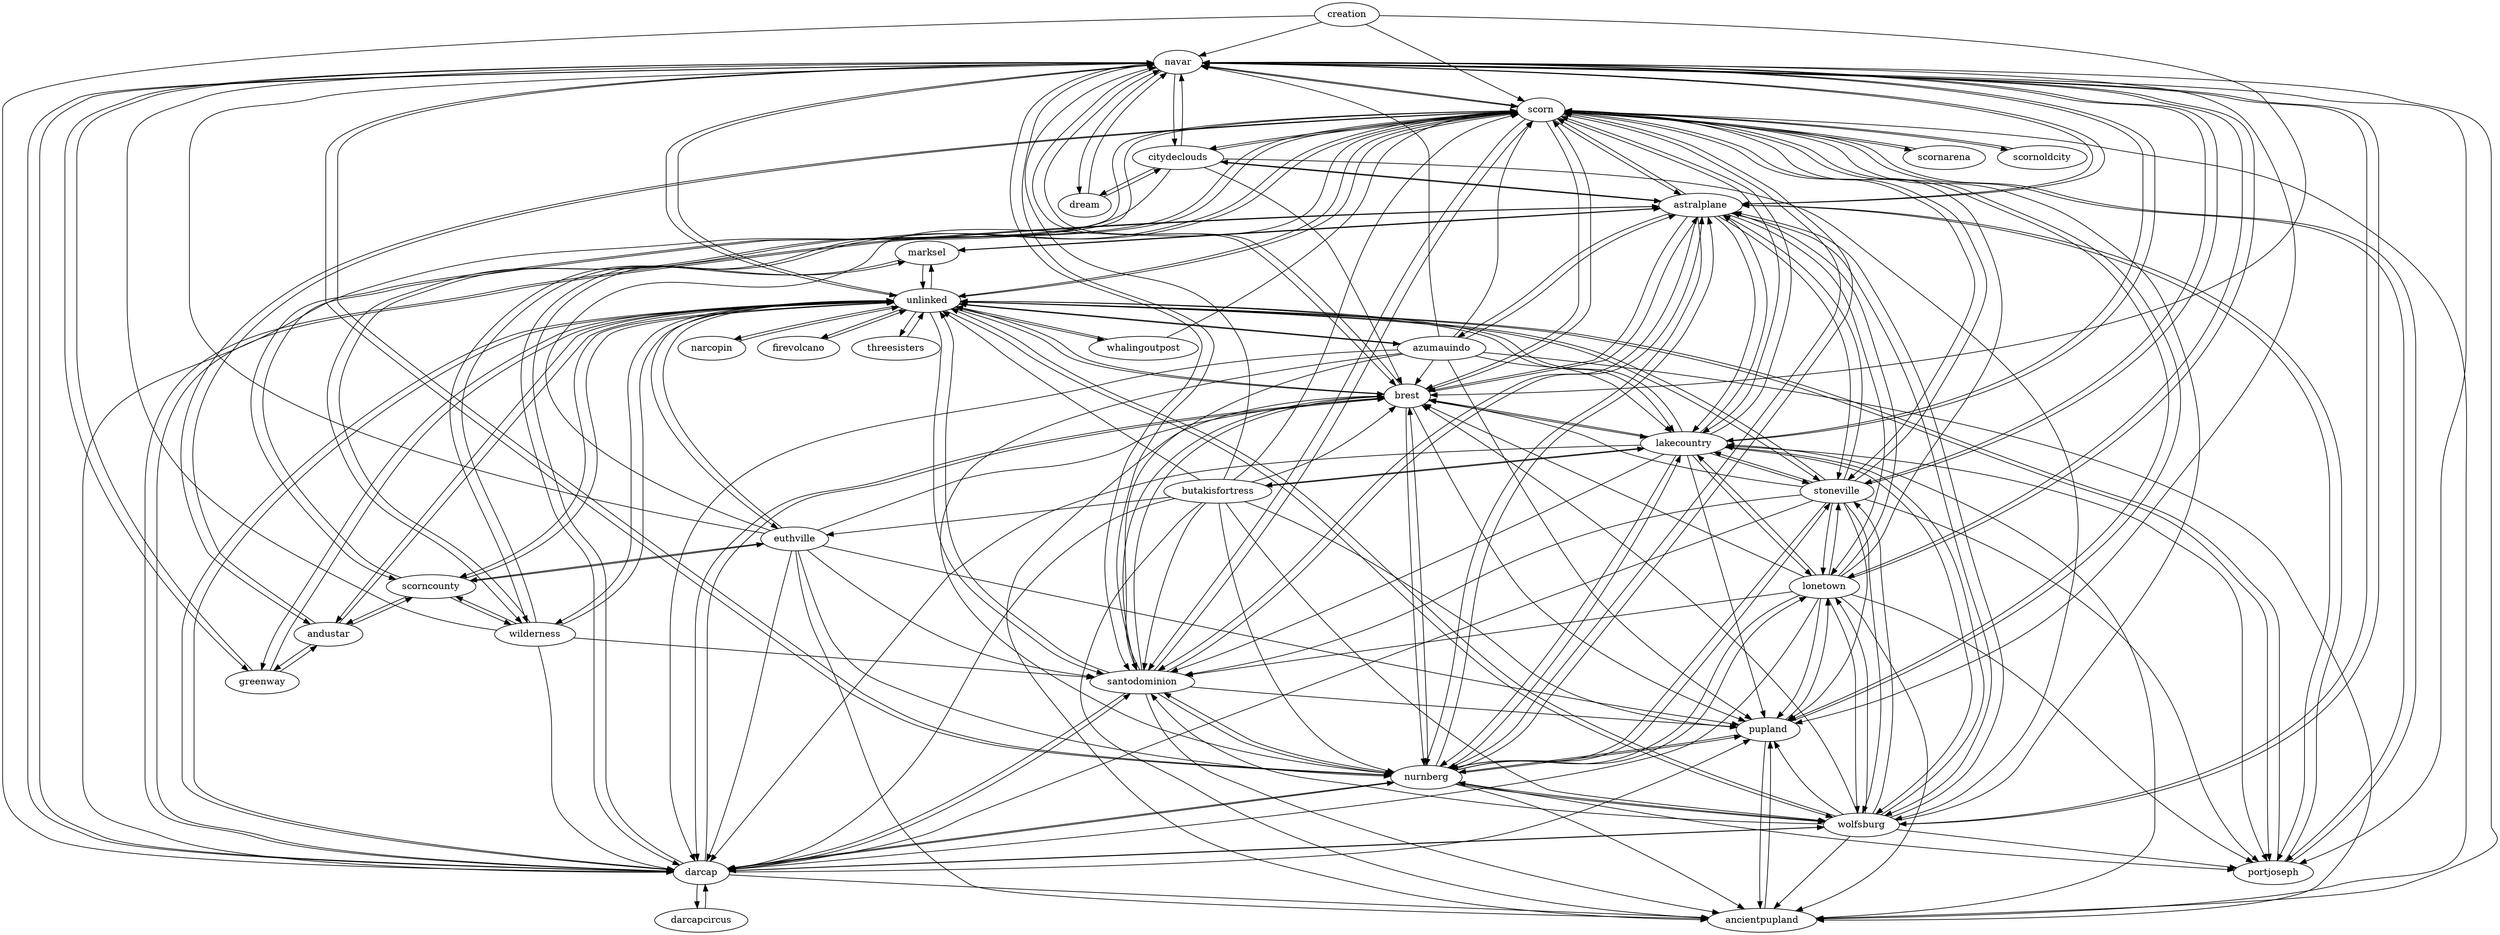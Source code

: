 digraph {
creation -> navar
creation -> scorn
creation -> brest
creation -> darcap
brest -> unlinked
navar -> unlinked
darcap -> unlinked
darcap -> darcapcircus
darcap -> navar
darcap -> wolfsburg
scorn -> scorncounty
scorn -> portjoseph
scorn -> scornarena
scorn -> scornoldcity
unlinked -> brest
brest -> scorn
brest -> ancientpupland
brest -> nurnberg
brest -> pupland
brest -> darcap
brest -> navar
brest -> santodominion
brest -> lakecountry
navar -> wolfsburg
navar -> darcap
unlinked -> navar
navar -> greenway
navar -> scorn
navar -> ancientpupland
navar -> nurnberg
navar -> pupland
navar -> santodominion
navar -> brest
unlinked -> darcap
unlinked -> wilderness
darcapcircus -> darcap
wolfsburg -> unlinked
wolfsburg -> navar
wolfsburg -> darcap
darcap -> scorn
darcap -> ancientpupland
darcap -> nurnberg
darcap -> pupland
darcap -> santodominion
darcap -> brest
scorncounty -> unlinked
scorncounty -> scorn
scorncounty -> wilderness
scorn -> unlinked
scorncounty -> euthville
scorncounty -> andustar
scorn -> andustar
scorn -> pupland
scorn -> wilderness
portjoseph -> unlinked
portjoseph -> scorn
scornarena -> scorn
scorn -> ancientpupland
scorn -> nurnberg
scorn -> darcap
scorn -> navar
scorn -> santodominion
scorn -> brest
scornoldcity -> scorn
scorn -> lakecountry
nurnberg -> pupland
pupland -> nurnberg
pupland -> scorn
pupland -> lonetown
santodominion -> unlinked
brest -> astralplane
lakecountry -> unlinked
lakecountry -> butakisfortress
navar -> lakecountry
navar -> portjoseph
navar -> lonetown
navar -> stoneville
navar -> astralplane
greenway -> unlinked
greenway -> navar
unlinked -> greenway
wilderness -> unlinked
unlinked -> wolfsburg
wolfsburg -> stoneville
wolfsburg -> lakecountry
wolfsburg -> portjoseph
wolfsburg -> lonetown
wolfsburg -> santodominion
wolfsburg -> nurnberg
wolfsburg -> brest
wolfsburg -> scorn
wolfsburg -> ancientpupland
wolfsburg -> pupland
darcap -> astralplane
unlinked -> scorncounty
wilderness -> scorncounty
unlinked -> scorn
euthville -> unlinked
euthville -> scorncounty
andustar -> unlinked
andustar -> scorncounty
andustar -> scorn
andustar -> greenway
scorn -> stoneville
wilderness -> scorn
unlinked -> portjoseph
scorn -> astralplane
ancientpupland -> pupland
nurnberg -> lakecountry
nurnberg -> stoneville
nurnberg -> santodominion
nurnberg -> portjoseph
nurnberg -> navar
nurnberg -> scorn
nurnberg -> lonetown
nurnberg -> darcap
nurnberg -> brest
nurnberg -> wolfsburg
nurnberg -> ancientpupland
lonetown -> pupland
unlinked -> narcopin
unlinked -> santodominion
santodominion -> scorn
santodominion -> ancientpupland
santodominion -> nurnberg
santodominion -> pupland
santodominion -> darcap
santodominion -> navar
santodominion -> brest
astralplane -> wolfsburg
astralplane -> lakecountry
astralplane -> portjoseph
astralplane -> santodominion
astralplane -> scorn
astralplane -> navar
astralplane -> citydeclouds
astralplane -> azumauindo
astralplane -> darcap
astralplane -> stoneville
astralplane -> brest
astralplane -> marksel
astralplane -> nurnberg
astralplane -> lonetown
unlinked -> lakecountry
lakecountry -> brest
butakisfortress -> lakecountry
stoneville -> unlinked
wolfsburg -> astralplane
unlinked -> euthville
unlinked -> andustar
euthville -> scorn
euthville -> ancientpupland
euthville -> nurnberg
euthville -> pupland
euthville -> darcap
euthville -> navar
euthville -> santodominion
euthville -> brest
greenway -> andustar
stoneville -> scorn
scorn -> citydeclouds
portjoseph -> astralplane
pupland -> ancientpupland
nurnberg -> astralplane
lonetown -> lakecountry
lonetown -> nurnberg
lonetown -> santodominion
lonetown -> portjoseph
lonetown -> navar
lonetown -> scorn
lonetown -> stoneville
lonetown -> darcap
lonetown -> brest
lonetown -> wolfsburg
lonetown -> ancientpupland
narcopin -> unlinked
santodominion -> astralplane
lakecountry -> astralplane
citydeclouds -> astralplane
azumauindo -> astralplane
stoneville -> astralplane
marksel -> astralplane
lonetown -> astralplane
lakecountry -> nurnberg
lakecountry -> santodominion
lakecountry -> portjoseph
lakecountry -> navar
lakecountry -> stoneville
lakecountry -> scorn
lakecountry -> lonetown
lakecountry -> darcap
lakecountry -> wolfsburg
lakecountry -> pupland
navar -> citydeclouds
unlinked -> stoneville
stoneville -> lakecountry
stoneville -> nurnberg
stoneville -> santodominion
stoneville -> portjoseph
stoneville -> navar
stoneville -> lonetown
stoneville -> darcap
stoneville -> brest
stoneville -> wolfsburg
stoneville -> pupland
citydeclouds -> dream
citydeclouds -> navar
citydeclouds -> darcap
citydeclouds -> brest
citydeclouds -> scorn
citydeclouds -> wolfsburg
ancientpupland -> lakecountry
butakisfortress -> scorn
butakisfortress -> ancientpupland
butakisfortress -> nurnberg
butakisfortress -> pupland
butakisfortress -> darcap
butakisfortress -> navar
butakisfortress -> santodominion
butakisfortress -> brest
navar -> dream
wilderness -> darcap
unlinked -> azumauindo
dream -> citydeclouds
azumauindo -> unlinked
marksel -> unlinked
marksel -> wilderness
unlinked -> whalingoutpost
dream -> navar
azumauindo -> scorn
azumauindo -> ancientpupland
azumauindo -> nurnberg
azumauindo -> pupland
azumauindo -> darcap
azumauindo -> navar
azumauindo -> santodominion
azumauindo -> brest
azumauindo -> lakecountry
unlinked -> marksel
wilderness -> marksel
butakisfortress -> wolfsburg
butakisfortress -> unlinked
butakisfortress -> euthville
wilderness -> navar
whalingoutpost -> unlinked
unlinked -> firevolcano
wilderness -> santodominion
unlinked -> threesisters
firevolcano -> unlinked
whalingoutpost -> scorn
threesisters -> unlinked
}
